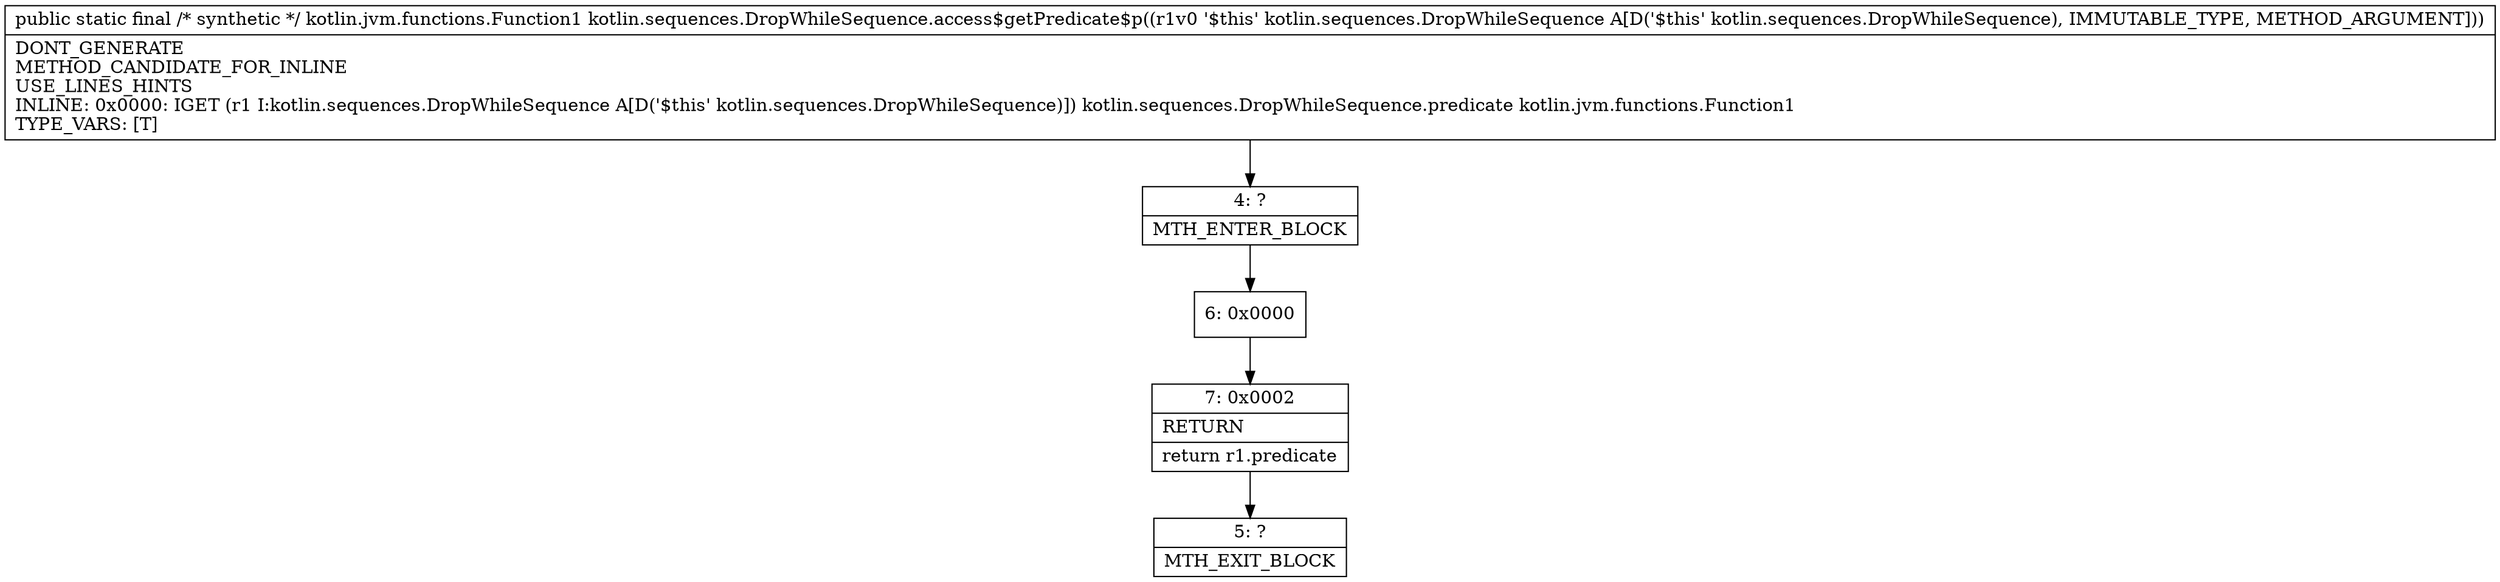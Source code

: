 digraph "CFG forkotlin.sequences.DropWhileSequence.access$getPredicate$p(Lkotlin\/sequences\/DropWhileSequence;)Lkotlin\/jvm\/functions\/Function1;" {
Node_4 [shape=record,label="{4\:\ ?|MTH_ENTER_BLOCK\l}"];
Node_6 [shape=record,label="{6\:\ 0x0000}"];
Node_7 [shape=record,label="{7\:\ 0x0002|RETURN\l|return r1.predicate\l}"];
Node_5 [shape=record,label="{5\:\ ?|MTH_EXIT_BLOCK\l}"];
MethodNode[shape=record,label="{public static final \/* synthetic *\/ kotlin.jvm.functions.Function1 kotlin.sequences.DropWhileSequence.access$getPredicate$p((r1v0 '$this' kotlin.sequences.DropWhileSequence A[D('$this' kotlin.sequences.DropWhileSequence), IMMUTABLE_TYPE, METHOD_ARGUMENT]))  | DONT_GENERATE\lMETHOD_CANDIDATE_FOR_INLINE\lUSE_LINES_HINTS\lINLINE: 0x0000: IGET  (r1 I:kotlin.sequences.DropWhileSequence A[D('$this' kotlin.sequences.DropWhileSequence)]) kotlin.sequences.DropWhileSequence.predicate kotlin.jvm.functions.Function1\lTYPE_VARS: [T]\l}"];
MethodNode -> Node_4;Node_4 -> Node_6;
Node_6 -> Node_7;
Node_7 -> Node_5;
}

